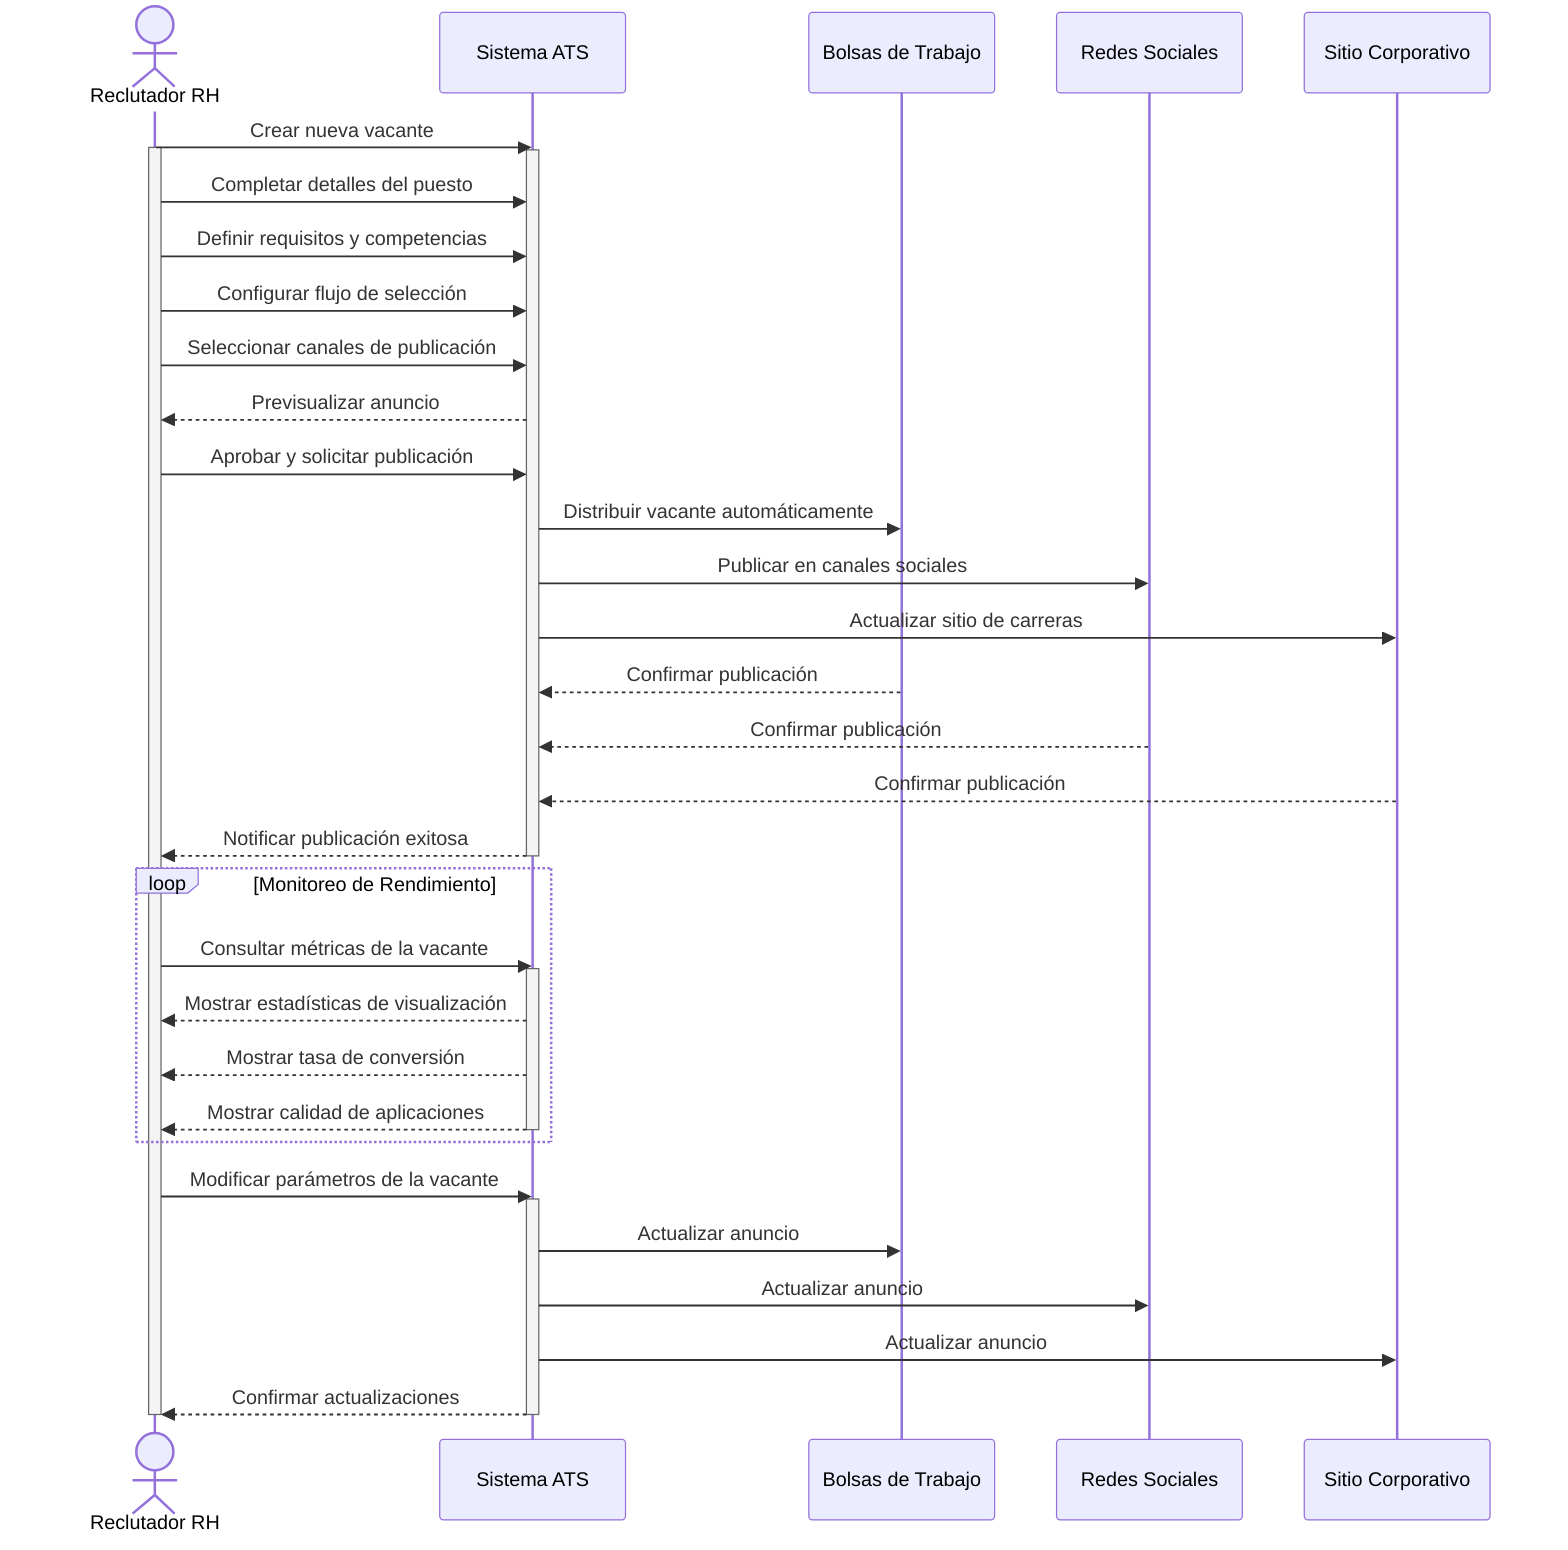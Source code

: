 sequenceDiagram
    actor RH as Reclutador RH
    participant ATS as Sistema ATS
    participant JB as Bolsas de Trabajo
    participant SM as Redes Sociales
    participant Corp as Sitio Corporativo
    
    RH->>ATS: Crear nueva vacante
    activate RH
    activate ATS
    RH->>ATS: Completar detalles del puesto
    RH->>ATS: Definir requisitos y competencias
    RH->>ATS: Configurar flujo de selección
    RH->>ATS: Seleccionar canales de publicación
    ATS-->>RH: Previsualizar anuncio
    RH->>ATS: Aprobar y solicitar publicación
    ATS->>JB: Distribuir vacante automáticamente
    ATS->>SM: Publicar en canales sociales
    ATS->>Corp: Actualizar sitio de carreras
    JB-->>ATS: Confirmar publicación
    SM-->>ATS: Confirmar publicación
    Corp-->>ATS: Confirmar publicación
    ATS-->>RH: Notificar publicación exitosa
    deactivate ATS
    
    loop Monitoreo de Rendimiento
        RH->>ATS: Consultar métricas de la vacante
        activate ATS
        ATS-->>RH: Mostrar estadísticas de visualización
        ATS-->>RH: Mostrar tasa de conversión
        ATS-->>RH: Mostrar calidad de aplicaciones
        deactivate ATS
    end
    
    RH->>ATS: Modificar parámetros de la vacante
    activate ATS
    ATS->>JB: Actualizar anuncio
    ATS->>SM: Actualizar anuncio
    ATS->>Corp: Actualizar anuncio
    ATS-->>RH: Confirmar actualizaciones
    deactivate ATS
    deactivate RH